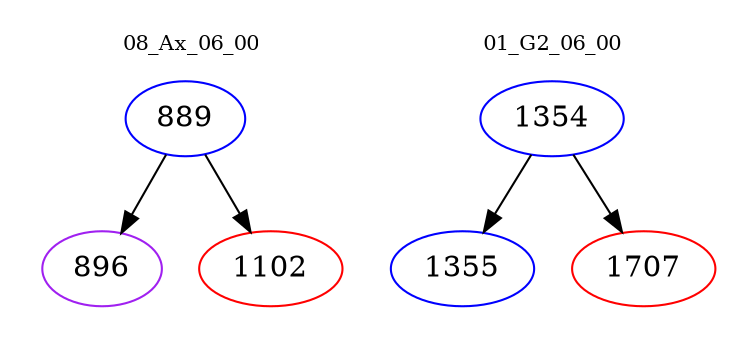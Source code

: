 digraph{
subgraph cluster_0 {
color = white
label = "08_Ax_06_00";
fontsize=10;
T0_889 [label="889", color="blue"]
T0_889 -> T0_896 [color="black"]
T0_896 [label="896", color="purple"]
T0_889 -> T0_1102 [color="black"]
T0_1102 [label="1102", color="red"]
}
subgraph cluster_1 {
color = white
label = "01_G2_06_00";
fontsize=10;
T1_1354 [label="1354", color="blue"]
T1_1354 -> T1_1355 [color="black"]
T1_1355 [label="1355", color="blue"]
T1_1354 -> T1_1707 [color="black"]
T1_1707 [label="1707", color="red"]
}
}
